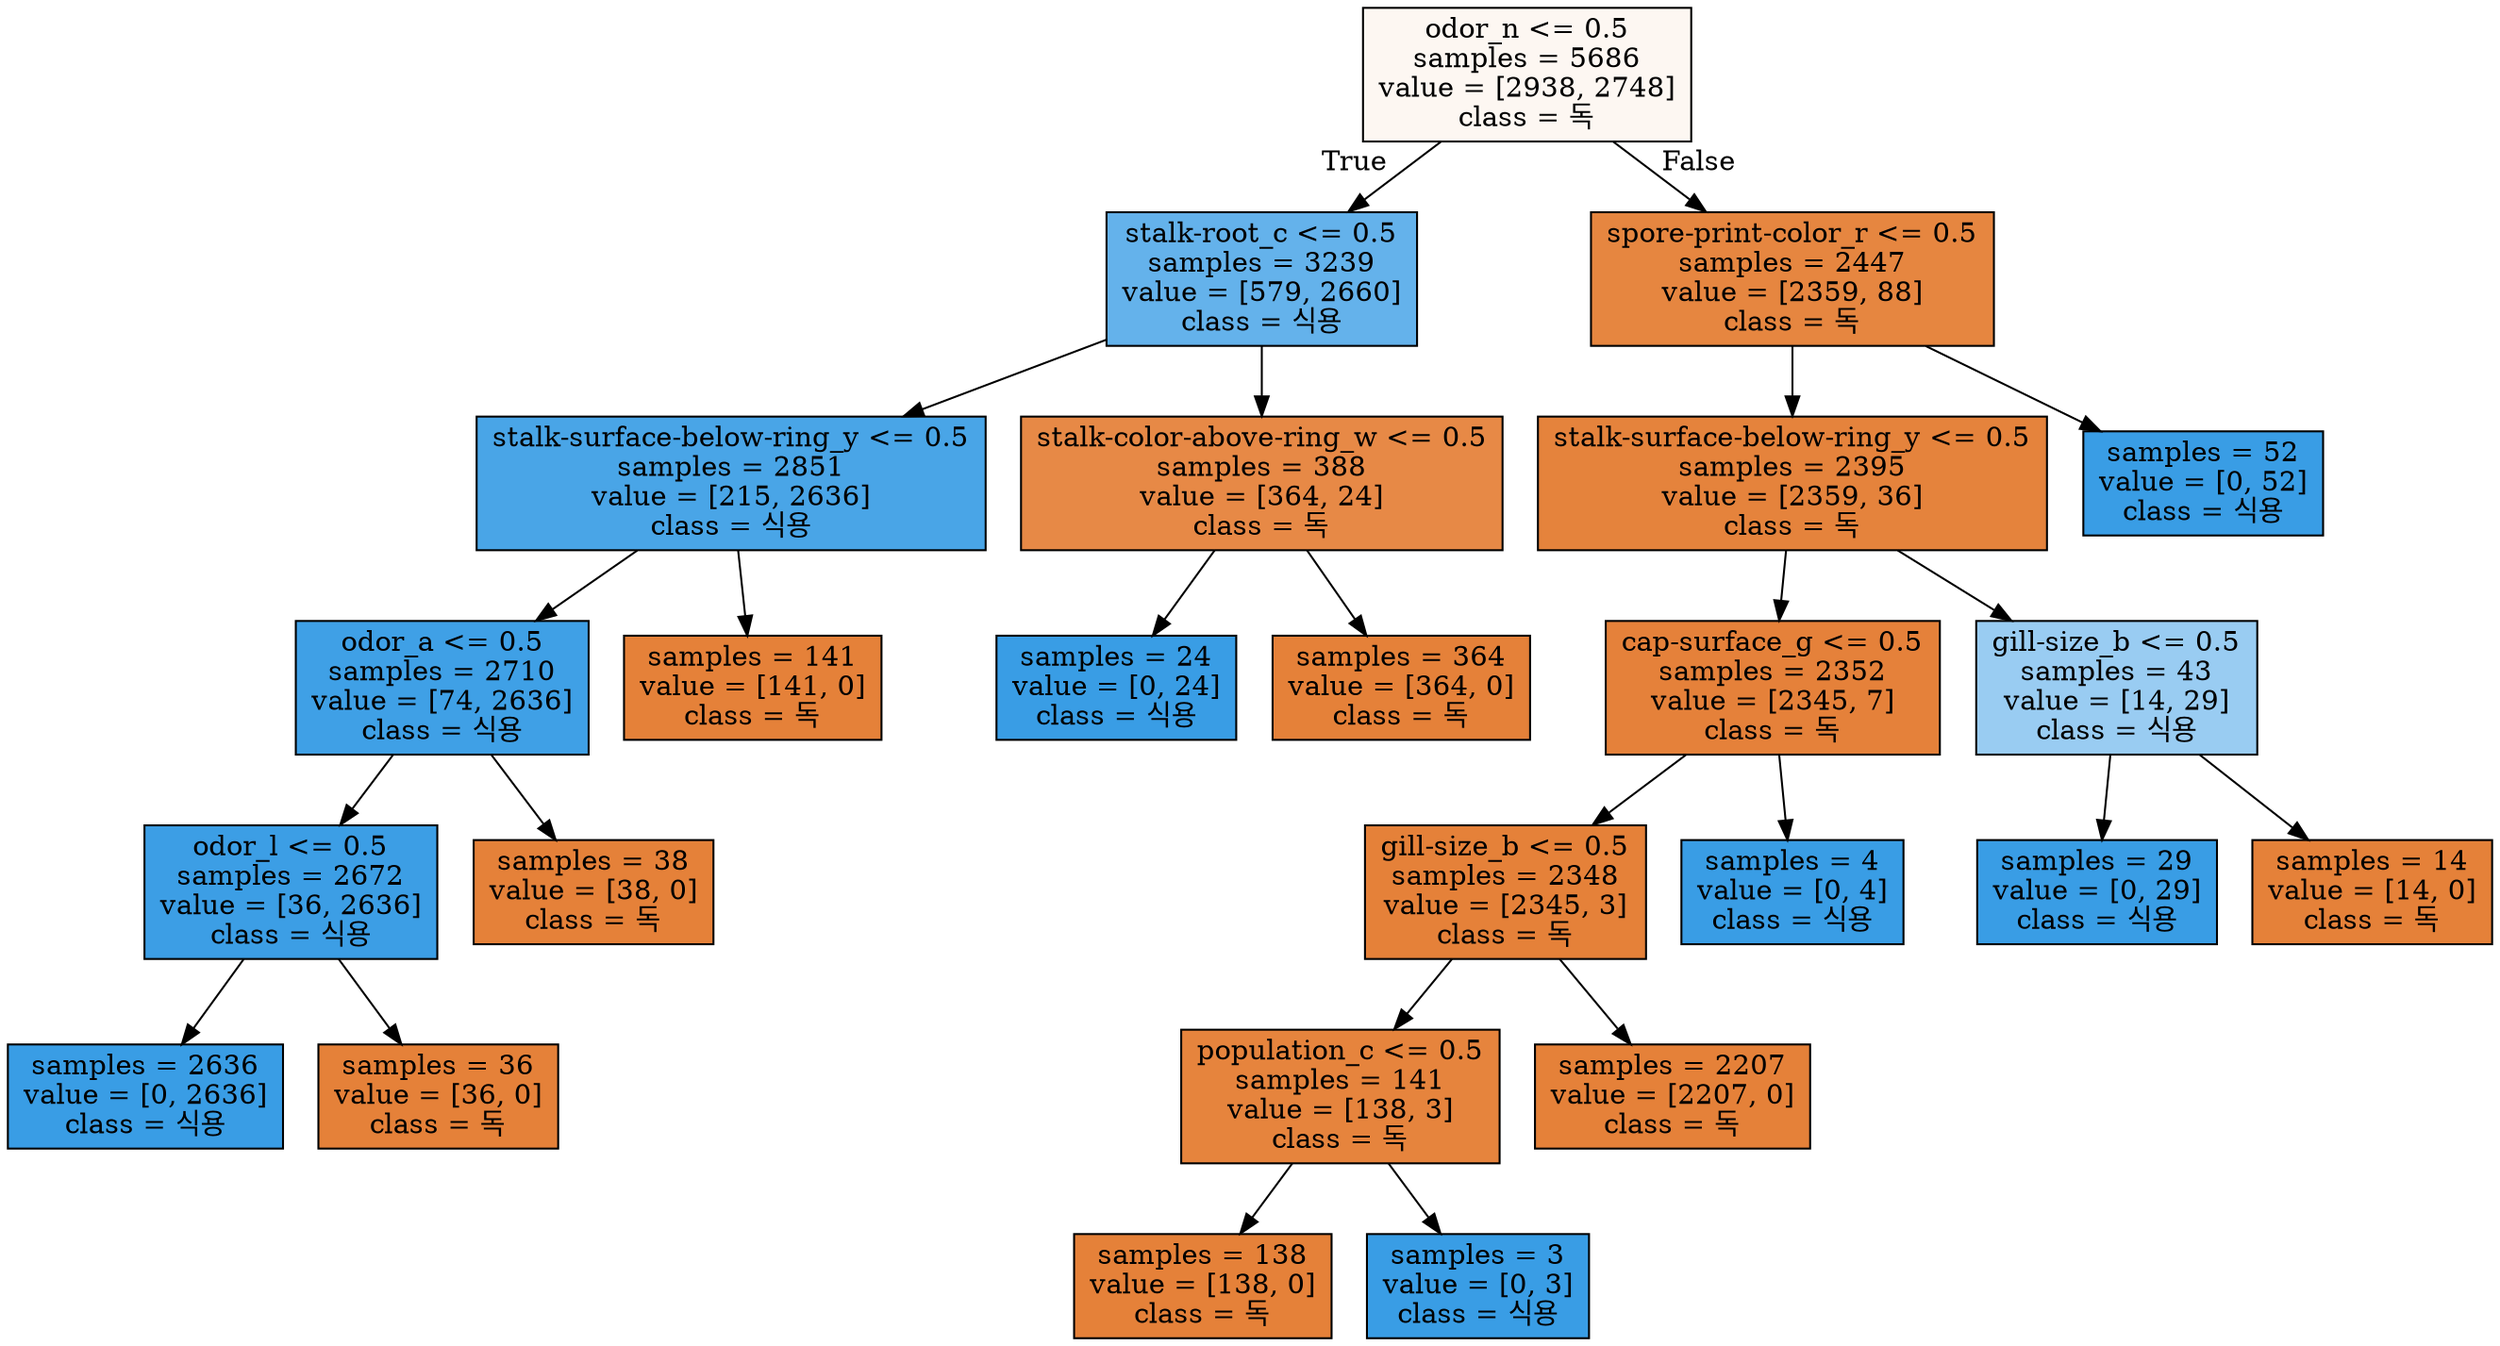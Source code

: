 digraph Tree {
node [shape=box, style="filled", color="black"] ;
0 [label="odor_n <= 0.5\nsamples = 5686\nvalue = [2938, 2748]\nclass = 독", fillcolor="#fdf7f2"] ;
1 [label="stalk-root_c <= 0.5\nsamples = 3239\nvalue = [579, 2660]\nclass = 식용", fillcolor="#64b2eb"] ;
0 -> 1 [labeldistance=2.5, labelangle=45, headlabel="True"] ;
2 [label="stalk-surface-below-ring_y <= 0.5\nsamples = 2851\nvalue = [215, 2636]\nclass = 식용", fillcolor="#49a5e7"] ;
1 -> 2 ;
3 [label="odor_a <= 0.5\nsamples = 2710\nvalue = [74, 2636]\nclass = 식용", fillcolor="#3fa0e6"] ;
2 -> 3 ;
4 [label="odor_l <= 0.5\nsamples = 2672\nvalue = [36, 2636]\nclass = 식용", fillcolor="#3c9ee5"] ;
3 -> 4 ;
5 [label="samples = 2636\nvalue = [0, 2636]\nclass = 식용", fillcolor="#399de5"] ;
4 -> 5 ;
6 [label="samples = 36\nvalue = [36, 0]\nclass = 독", fillcolor="#e58139"] ;
4 -> 6 ;
7 [label="samples = 38\nvalue = [38, 0]\nclass = 독", fillcolor="#e58139"] ;
3 -> 7 ;
8 [label="samples = 141\nvalue = [141, 0]\nclass = 독", fillcolor="#e58139"] ;
2 -> 8 ;
9 [label="stalk-color-above-ring_w <= 0.5\nsamples = 388\nvalue = [364, 24]\nclass = 독", fillcolor="#e78946"] ;
1 -> 9 ;
10 [label="samples = 24\nvalue = [0, 24]\nclass = 식용", fillcolor="#399de5"] ;
9 -> 10 ;
11 [label="samples = 364\nvalue = [364, 0]\nclass = 독", fillcolor="#e58139"] ;
9 -> 11 ;
12 [label="spore-print-color_r <= 0.5\nsamples = 2447\nvalue = [2359, 88]\nclass = 독", fillcolor="#e68640"] ;
0 -> 12 [labeldistance=2.5, labelangle=-45, headlabel="False"] ;
13 [label="stalk-surface-below-ring_y <= 0.5\nsamples = 2395\nvalue = [2359, 36]\nclass = 독", fillcolor="#e5833c"] ;
12 -> 13 ;
14 [label="cap-surface_g <= 0.5\nsamples = 2352\nvalue = [2345, 7]\nclass = 독", fillcolor="#e5813a"] ;
13 -> 14 ;
15 [label="gill-size_b <= 0.5\nsamples = 2348\nvalue = [2345, 3]\nclass = 독", fillcolor="#e58139"] ;
14 -> 15 ;
16 [label="population_c <= 0.5\nsamples = 141\nvalue = [138, 3]\nclass = 독", fillcolor="#e6843d"] ;
15 -> 16 ;
17 [label="samples = 138\nvalue = [138, 0]\nclass = 독", fillcolor="#e58139"] ;
16 -> 17 ;
18 [label="samples = 3\nvalue = [0, 3]\nclass = 식용", fillcolor="#399de5"] ;
16 -> 18 ;
19 [label="samples = 2207\nvalue = [2207, 0]\nclass = 독", fillcolor="#e58139"] ;
15 -> 19 ;
20 [label="samples = 4\nvalue = [0, 4]\nclass = 식용", fillcolor="#399de5"] ;
14 -> 20 ;
21 [label="gill-size_b <= 0.5\nsamples = 43\nvalue = [14, 29]\nclass = 식용", fillcolor="#99ccf2"] ;
13 -> 21 ;
22 [label="samples = 29\nvalue = [0, 29]\nclass = 식용", fillcolor="#399de5"] ;
21 -> 22 ;
23 [label="samples = 14\nvalue = [14, 0]\nclass = 독", fillcolor="#e58139"] ;
21 -> 23 ;
24 [label="samples = 52\nvalue = [0, 52]\nclass = 식용", fillcolor="#399de5"] ;
12 -> 24 ;
}
